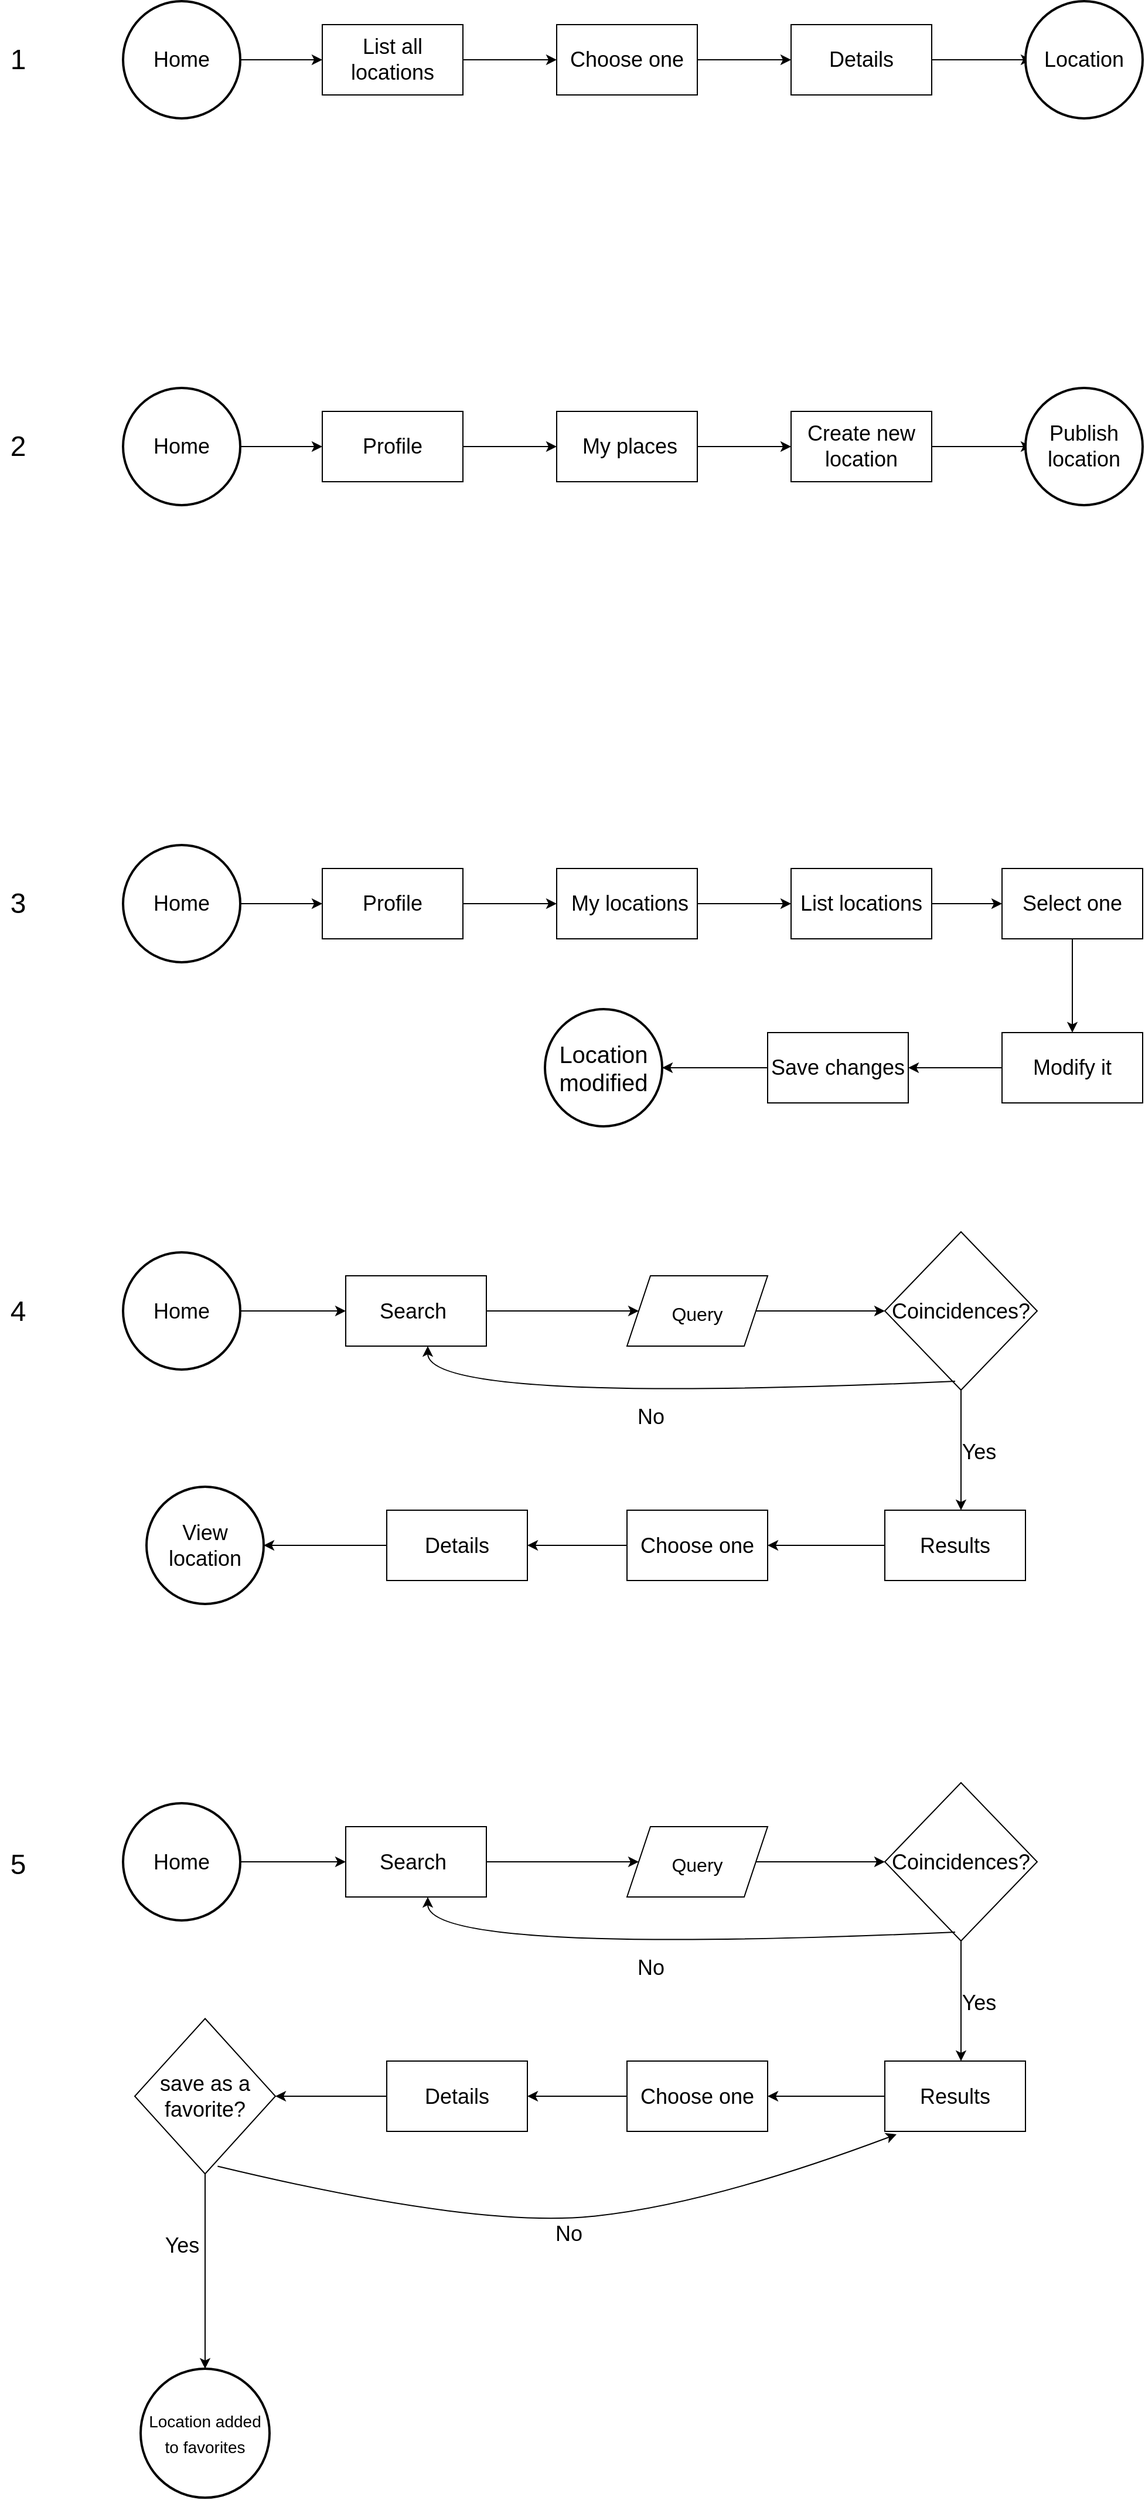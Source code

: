 <mxfile version="16.5.1" type="device"><diagram id="KfMldJs8S70ohdrLNuaW" name="Page-1"><mxGraphModel dx="1038" dy="1476" grid="1" gridSize="10" guides="1" tooltips="1" connect="1" arrows="1" fold="1" page="1" pageScale="1" pageWidth="1169" pageHeight="827" math="0" shadow="0"><root><mxCell id="2FsD_CzVl5smfBdNlb01-0"/><mxCell id="2FsD_CzVl5smfBdNlb01-1" parent="2FsD_CzVl5smfBdNlb01-0"/><mxCell id="OOmuMRKr0aHXJfvVYPsG-3" value="" style="edgeStyle=orthogonalEdgeStyle;rounded=0;orthogonalLoop=1;jettySize=auto;html=1;fontSize=24;" parent="2FsD_CzVl5smfBdNlb01-1" source="OOmuMRKr0aHXJfvVYPsG-0" target="OOmuMRKr0aHXJfvVYPsG-2" edge="1"><mxGeometry relative="1" as="geometry"/></mxCell><mxCell id="OOmuMRKr0aHXJfvVYPsG-0" value="&lt;font style=&quot;font-size: 18px&quot;&gt;Home&lt;/font&gt;" style="ellipse;whiteSpace=wrap;html=1;aspect=fixed;strokeWidth=2;" parent="2FsD_CzVl5smfBdNlb01-1" vertex="1"><mxGeometry x="130" y="427.5" width="100" height="100" as="geometry"/></mxCell><mxCell id="OOmuMRKr0aHXJfvVYPsG-52" value="" style="edgeStyle=orthogonalEdgeStyle;rounded=0;orthogonalLoop=1;jettySize=auto;html=1;fontSize=18;" parent="2FsD_CzVl5smfBdNlb01-1" source="OOmuMRKr0aHXJfvVYPsG-2" target="OOmuMRKr0aHXJfvVYPsG-44" edge="1"><mxGeometry relative="1" as="geometry"/></mxCell><mxCell id="OOmuMRKr0aHXJfvVYPsG-2" value="&lt;font style=&quot;font-size: 18px&quot;&gt;Search&amp;nbsp;&lt;/font&gt;" style="whiteSpace=wrap;html=1;" parent="2FsD_CzVl5smfBdNlb01-1" vertex="1"><mxGeometry x="320" y="447.5" width="120" height="60" as="geometry"/></mxCell><mxCell id="e_CSx1rXUJj-58QZreJ3-27" value="" style="edgeStyle=orthogonalEdgeStyle;rounded=0;orthogonalLoop=1;jettySize=auto;html=1;fontSize=18;" parent="2FsD_CzVl5smfBdNlb01-1" source="OOmuMRKr0aHXJfvVYPsG-13" edge="1"><mxGeometry relative="1" as="geometry"><mxPoint x="845" y="647.5" as="targetPoint"/></mxGeometry></mxCell><mxCell id="OOmuMRKr0aHXJfvVYPsG-13" value="Coincidences?" style="rhombus;whiteSpace=wrap;html=1;fontSize=18;" parent="2FsD_CzVl5smfBdNlb01-1" vertex="1"><mxGeometry x="780" y="410" width="130" height="135" as="geometry"/></mxCell><mxCell id="OOmuMRKr0aHXJfvVYPsG-21" value="" style="edgeStyle=orthogonalEdgeStyle;rounded=0;orthogonalLoop=1;jettySize=auto;html=1;fontSize=24;" parent="2FsD_CzVl5smfBdNlb01-1" source="OOmuMRKr0aHXJfvVYPsG-22" target="OOmuMRKr0aHXJfvVYPsG-24" edge="1"><mxGeometry relative="1" as="geometry"/></mxCell><mxCell id="OOmuMRKr0aHXJfvVYPsG-22" value="&lt;font style=&quot;font-size: 18px&quot;&gt;Home&lt;/font&gt;" style="ellipse;whiteSpace=wrap;html=1;aspect=fixed;strokeWidth=2;" parent="2FsD_CzVl5smfBdNlb01-1" vertex="1"><mxGeometry x="130" y="-640" width="100" height="100" as="geometry"/></mxCell><mxCell id="OOmuMRKr0aHXJfvVYPsG-23" value="" style="edgeStyle=orthogonalEdgeStyle;rounded=0;orthogonalLoop=1;jettySize=auto;html=1;fontSize=18;" parent="2FsD_CzVl5smfBdNlb01-1" source="OOmuMRKr0aHXJfvVYPsG-24" target="OOmuMRKr0aHXJfvVYPsG-29" edge="1"><mxGeometry relative="1" as="geometry"/></mxCell><mxCell id="OOmuMRKr0aHXJfvVYPsG-24" value="&lt;span style=&quot;font-size: 18px&quot;&gt;List all locations&lt;/span&gt;" style="whiteSpace=wrap;html=1;" parent="2FsD_CzVl5smfBdNlb01-1" vertex="1"><mxGeometry x="300" y="-620" width="120" height="60" as="geometry"/></mxCell><mxCell id="OOmuMRKr0aHXJfvVYPsG-25" value="" style="edgeStyle=orthogonalEdgeStyle;rounded=0;orthogonalLoop=1;jettySize=auto;html=1;fontSize=18;" parent="2FsD_CzVl5smfBdNlb01-1" source="OOmuMRKr0aHXJfvVYPsG-26" edge="1"><mxGeometry relative="1" as="geometry"><mxPoint x="905" y="-590" as="targetPoint"/></mxGeometry></mxCell><mxCell id="OOmuMRKr0aHXJfvVYPsG-26" value="&lt;span style=&quot;font-size: 18px&quot;&gt;Details&lt;/span&gt;" style="whiteSpace=wrap;html=1;" parent="2FsD_CzVl5smfBdNlb01-1" vertex="1"><mxGeometry x="700" y="-620" width="120" height="60" as="geometry"/></mxCell><mxCell id="OOmuMRKr0aHXJfvVYPsG-37" value="" style="edgeStyle=orthogonalEdgeStyle;rounded=0;orthogonalLoop=1;jettySize=auto;html=1;fontSize=18;" parent="2FsD_CzVl5smfBdNlb01-1" source="OOmuMRKr0aHXJfvVYPsG-29" target="OOmuMRKr0aHXJfvVYPsG-26" edge="1"><mxGeometry relative="1" as="geometry"/></mxCell><mxCell id="OOmuMRKr0aHXJfvVYPsG-29" value="&lt;font style=&quot;font-size: 18px&quot;&gt;Choose one&lt;/font&gt;" style="whiteSpace=wrap;html=1;" parent="2FsD_CzVl5smfBdNlb01-1" vertex="1"><mxGeometry x="500" y="-620" width="120" height="60" as="geometry"/></mxCell><mxCell id="OOmuMRKr0aHXJfvVYPsG-36" value="&lt;span style=&quot;font-size: 18px&quot;&gt;Location&lt;/span&gt;" style="ellipse;whiteSpace=wrap;html=1;aspect=fixed;strokeWidth=2;" parent="2FsD_CzVl5smfBdNlb01-1" vertex="1"><mxGeometry x="900" y="-640" width="100" height="100" as="geometry"/></mxCell><mxCell id="OOmuMRKr0aHXJfvVYPsG-38" value="&lt;font style=&quot;font-size: 24px&quot;&gt;1&lt;/font&gt;" style="text;html=1;align=center;verticalAlign=middle;resizable=0;points=[];autosize=1;strokeColor=none;fillColor=none;fontSize=18;" parent="2FsD_CzVl5smfBdNlb01-1" vertex="1"><mxGeometry x="25" y="-605" width="30" height="30" as="geometry"/></mxCell><mxCell id="OOmuMRKr0aHXJfvVYPsG-39" value="&lt;font style=&quot;font-size: 24px&quot;&gt;4&lt;/font&gt;" style="text;html=1;align=center;verticalAlign=middle;resizable=0;points=[];autosize=1;strokeColor=none;fillColor=none;fontSize=18;" parent="2FsD_CzVl5smfBdNlb01-1" vertex="1"><mxGeometry x="25" y="462.5" width="30" height="30" as="geometry"/></mxCell><mxCell id="e_CSx1rXUJj-58QZreJ3-19" value="" style="edgeStyle=orthogonalEdgeStyle;rounded=0;orthogonalLoop=1;jettySize=auto;html=1;fontSize=18;" parent="2FsD_CzVl5smfBdNlb01-1" source="OOmuMRKr0aHXJfvVYPsG-44" edge="1"><mxGeometry relative="1" as="geometry"><mxPoint x="780" y="477.5" as="targetPoint"/></mxGeometry></mxCell><mxCell id="OOmuMRKr0aHXJfvVYPsG-44" value="&lt;font size=&quot;3&quot;&gt;Query&lt;/font&gt;" style="shape=parallelogram;perimeter=parallelogramPerimeter;whiteSpace=wrap;html=1;fixedSize=1;fontSize=24;" parent="2FsD_CzVl5smfBdNlb01-1" vertex="1"><mxGeometry x="560" y="447.5" width="120" height="60" as="geometry"/></mxCell><mxCell id="OOmuMRKr0aHXJfvVYPsG-70" value="&lt;font style=&quot;font-size: 24px&quot;&gt;5&lt;/font&gt;" style="text;html=1;align=center;verticalAlign=middle;resizable=0;points=[];autosize=1;strokeColor=none;fillColor=none;fontSize=18;" parent="2FsD_CzVl5smfBdNlb01-1" vertex="1"><mxGeometry x="25" y="935" width="30" height="30" as="geometry"/></mxCell><mxCell id="e_CSx1rXUJj-58QZreJ3-0" value="" style="edgeStyle=orthogonalEdgeStyle;rounded=0;orthogonalLoop=1;jettySize=auto;html=1;fontSize=24;" parent="2FsD_CzVl5smfBdNlb01-1" source="e_CSx1rXUJj-58QZreJ3-1" target="e_CSx1rXUJj-58QZreJ3-3" edge="1"><mxGeometry relative="1" as="geometry"/></mxCell><mxCell id="e_CSx1rXUJj-58QZreJ3-1" value="&lt;font style=&quot;font-size: 18px&quot;&gt;Home&lt;/font&gt;" style="ellipse;whiteSpace=wrap;html=1;aspect=fixed;strokeWidth=2;" parent="2FsD_CzVl5smfBdNlb01-1" vertex="1"><mxGeometry x="130" y="-310" width="100" height="100" as="geometry"/></mxCell><mxCell id="e_CSx1rXUJj-58QZreJ3-2" value="" style="edgeStyle=orthogonalEdgeStyle;rounded=0;orthogonalLoop=1;jettySize=auto;html=1;fontSize=18;" parent="2FsD_CzVl5smfBdNlb01-1" source="e_CSx1rXUJj-58QZreJ3-3" target="e_CSx1rXUJj-58QZreJ3-7" edge="1"><mxGeometry relative="1" as="geometry"/></mxCell><mxCell id="e_CSx1rXUJj-58QZreJ3-3" value="&lt;span style=&quot;font-size: 18px&quot;&gt;Profile&lt;/span&gt;" style="whiteSpace=wrap;html=1;" parent="2FsD_CzVl5smfBdNlb01-1" vertex="1"><mxGeometry x="300" y="-290" width="120" height="60" as="geometry"/></mxCell><mxCell id="e_CSx1rXUJj-58QZreJ3-4" value="" style="edgeStyle=orthogonalEdgeStyle;rounded=0;orthogonalLoop=1;jettySize=auto;html=1;fontSize=18;" parent="2FsD_CzVl5smfBdNlb01-1" source="e_CSx1rXUJj-58QZreJ3-5" edge="1"><mxGeometry relative="1" as="geometry"><mxPoint x="905" y="-260" as="targetPoint"/></mxGeometry></mxCell><mxCell id="e_CSx1rXUJj-58QZreJ3-5" value="&lt;span style=&quot;font-size: 18px&quot;&gt;Create new location&lt;/span&gt;" style="whiteSpace=wrap;html=1;" parent="2FsD_CzVl5smfBdNlb01-1" vertex="1"><mxGeometry x="700" y="-290" width="120" height="60" as="geometry"/></mxCell><mxCell id="e_CSx1rXUJj-58QZreJ3-6" value="" style="edgeStyle=orthogonalEdgeStyle;rounded=0;orthogonalLoop=1;jettySize=auto;html=1;fontSize=18;" parent="2FsD_CzVl5smfBdNlb01-1" source="e_CSx1rXUJj-58QZreJ3-7" target="e_CSx1rXUJj-58QZreJ3-5" edge="1"><mxGeometry relative="1" as="geometry"/></mxCell><mxCell id="e_CSx1rXUJj-58QZreJ3-7" value="&lt;span style=&quot;font-size: 18px&quot;&gt;&amp;nbsp;My places&lt;/span&gt;" style="whiteSpace=wrap;html=1;" parent="2FsD_CzVl5smfBdNlb01-1" vertex="1"><mxGeometry x="500" y="-290" width="120" height="60" as="geometry"/></mxCell><mxCell id="e_CSx1rXUJj-58QZreJ3-8" value="&lt;span style=&quot;font-size: 18px&quot;&gt;Publish location&lt;/span&gt;" style="ellipse;whiteSpace=wrap;html=1;aspect=fixed;strokeWidth=2;" parent="2FsD_CzVl5smfBdNlb01-1" vertex="1"><mxGeometry x="900" y="-310" width="100" height="100" as="geometry"/></mxCell><mxCell id="e_CSx1rXUJj-58QZreJ3-9" value="&lt;font style=&quot;font-size: 24px&quot;&gt;2&lt;/font&gt;" style="text;html=1;align=center;verticalAlign=middle;resizable=0;points=[];autosize=1;strokeColor=none;fillColor=none;fontSize=18;" parent="2FsD_CzVl5smfBdNlb01-1" vertex="1"><mxGeometry x="25" y="-275" width="30" height="30" as="geometry"/></mxCell><mxCell id="e_CSx1rXUJj-58QZreJ3-13" value="" style="edgeStyle=orthogonalEdgeStyle;rounded=0;orthogonalLoop=1;jettySize=auto;html=1;fontSize=18;" parent="2FsD_CzVl5smfBdNlb01-1" source="e_CSx1rXUJj-58QZreJ3-10" target="e_CSx1rXUJj-58QZreJ3-12" edge="1"><mxGeometry relative="1" as="geometry"/></mxCell><mxCell id="e_CSx1rXUJj-58QZreJ3-10" value="Choose one" style="whiteSpace=wrap;html=1;fontSize=18;" parent="2FsD_CzVl5smfBdNlb01-1" vertex="1"><mxGeometry x="560" y="647.5" width="120" height="60" as="geometry"/></mxCell><mxCell id="e_CSx1rXUJj-58QZreJ3-17" value="" style="edgeStyle=orthogonalEdgeStyle;rounded=0;orthogonalLoop=1;jettySize=auto;html=1;fontSize=18;" parent="2FsD_CzVl5smfBdNlb01-1" source="e_CSx1rXUJj-58QZreJ3-12" target="e_CSx1rXUJj-58QZreJ3-16" edge="1"><mxGeometry relative="1" as="geometry"/></mxCell><mxCell id="e_CSx1rXUJj-58QZreJ3-12" value="Details" style="whiteSpace=wrap;html=1;fontSize=18;" parent="2FsD_CzVl5smfBdNlb01-1" vertex="1"><mxGeometry x="355" y="647.5" width="120" height="60" as="geometry"/></mxCell><mxCell id="e_CSx1rXUJj-58QZreJ3-16" value="&lt;span style=&quot;font-size: 18px&quot;&gt;View location&lt;/span&gt;" style="ellipse;whiteSpace=wrap;html=1;aspect=fixed;strokeWidth=2;" parent="2FsD_CzVl5smfBdNlb01-1" vertex="1"><mxGeometry x="150" y="627.5" width="100" height="100" as="geometry"/></mxCell><mxCell id="e_CSx1rXUJj-58QZreJ3-21" value="Yes" style="text;html=1;align=center;verticalAlign=middle;resizable=0;points=[];autosize=1;strokeColor=none;fillColor=none;fontSize=18;" parent="2FsD_CzVl5smfBdNlb01-1" vertex="1"><mxGeometry x="835" y="582.5" width="50" height="30" as="geometry"/></mxCell><mxCell id="e_CSx1rXUJj-58QZreJ3-25" value="" style="curved=1;endArrow=classic;html=1;rounded=0;fontSize=18;" parent="2FsD_CzVl5smfBdNlb01-1" edge="1"><mxGeometry width="50" height="50" relative="1" as="geometry"><mxPoint x="840" y="537.5" as="sourcePoint"/><mxPoint x="390" y="507.5" as="targetPoint"/><Array as="points"><mxPoint x="390" y="557.5"/></Array></mxGeometry></mxCell><mxCell id="e_CSx1rXUJj-58QZreJ3-26" value="No" style="text;html=1;align=center;verticalAlign=middle;resizable=0;points=[];autosize=1;strokeColor=none;fillColor=none;fontSize=18;" parent="2FsD_CzVl5smfBdNlb01-1" vertex="1"><mxGeometry x="560" y="552.5" width="40" height="30" as="geometry"/></mxCell><mxCell id="e_CSx1rXUJj-58QZreJ3-29" value="" style="edgeStyle=orthogonalEdgeStyle;rounded=0;orthogonalLoop=1;jettySize=auto;html=1;fontSize=18;" parent="2FsD_CzVl5smfBdNlb01-1" source="e_CSx1rXUJj-58QZreJ3-28" target="e_CSx1rXUJj-58QZreJ3-10" edge="1"><mxGeometry relative="1" as="geometry"/></mxCell><mxCell id="e_CSx1rXUJj-58QZreJ3-28" value="Results" style="rounded=0;whiteSpace=wrap;html=1;fontSize=18;" parent="2FsD_CzVl5smfBdNlb01-1" vertex="1"><mxGeometry x="780" y="647.5" width="120" height="60" as="geometry"/></mxCell><mxCell id="e_CSx1rXUJj-58QZreJ3-30" value="" style="edgeStyle=orthogonalEdgeStyle;rounded=0;orthogonalLoop=1;jettySize=auto;html=1;fontSize=24;" parent="2FsD_CzVl5smfBdNlb01-1" source="e_CSx1rXUJj-58QZreJ3-31" target="e_CSx1rXUJj-58QZreJ3-33" edge="1"><mxGeometry relative="1" as="geometry"/></mxCell><mxCell id="e_CSx1rXUJj-58QZreJ3-31" value="&lt;font style=&quot;font-size: 18px&quot;&gt;Home&lt;/font&gt;" style="ellipse;whiteSpace=wrap;html=1;aspect=fixed;strokeWidth=2;" parent="2FsD_CzVl5smfBdNlb01-1" vertex="1"><mxGeometry x="130" y="897.5" width="100" height="100" as="geometry"/></mxCell><mxCell id="e_CSx1rXUJj-58QZreJ3-32" value="" style="edgeStyle=orthogonalEdgeStyle;rounded=0;orthogonalLoop=1;jettySize=auto;html=1;fontSize=18;" parent="2FsD_CzVl5smfBdNlb01-1" source="e_CSx1rXUJj-58QZreJ3-33" target="e_CSx1rXUJj-58QZreJ3-38" edge="1"><mxGeometry relative="1" as="geometry"/></mxCell><mxCell id="e_CSx1rXUJj-58QZreJ3-33" value="&lt;font style=&quot;font-size: 18px&quot;&gt;Search&amp;nbsp;&lt;/font&gt;" style="whiteSpace=wrap;html=1;" parent="2FsD_CzVl5smfBdNlb01-1" vertex="1"><mxGeometry x="320" y="917.5" width="120" height="60" as="geometry"/></mxCell><mxCell id="e_CSx1rXUJj-58QZreJ3-34" value="" style="edgeStyle=orthogonalEdgeStyle;rounded=0;orthogonalLoop=1;jettySize=auto;html=1;fontSize=18;" parent="2FsD_CzVl5smfBdNlb01-1" source="e_CSx1rXUJj-58QZreJ3-35" edge="1"><mxGeometry relative="1" as="geometry"><mxPoint x="845" y="1117.5" as="targetPoint"/></mxGeometry></mxCell><mxCell id="e_CSx1rXUJj-58QZreJ3-35" value="Coincidences?" style="rhombus;whiteSpace=wrap;html=1;fontSize=18;" parent="2FsD_CzVl5smfBdNlb01-1" vertex="1"><mxGeometry x="780" y="880" width="130" height="135" as="geometry"/></mxCell><mxCell id="e_CSx1rXUJj-58QZreJ3-37" value="" style="edgeStyle=orthogonalEdgeStyle;rounded=0;orthogonalLoop=1;jettySize=auto;html=1;fontSize=18;" parent="2FsD_CzVl5smfBdNlb01-1" source="e_CSx1rXUJj-58QZreJ3-38" edge="1"><mxGeometry relative="1" as="geometry"><mxPoint x="780" y="947.5" as="targetPoint"/></mxGeometry></mxCell><mxCell id="e_CSx1rXUJj-58QZreJ3-38" value="&lt;font size=&quot;3&quot;&gt;Query&lt;/font&gt;" style="shape=parallelogram;perimeter=parallelogramPerimeter;whiteSpace=wrap;html=1;fixedSize=1;fontSize=24;" parent="2FsD_CzVl5smfBdNlb01-1" vertex="1"><mxGeometry x="560" y="917.5" width="120" height="60" as="geometry"/></mxCell><mxCell id="e_CSx1rXUJj-58QZreJ3-39" value="" style="edgeStyle=orthogonalEdgeStyle;rounded=0;orthogonalLoop=1;jettySize=auto;html=1;fontSize=18;" parent="2FsD_CzVl5smfBdNlb01-1" source="e_CSx1rXUJj-58QZreJ3-40" target="e_CSx1rXUJj-58QZreJ3-42" edge="1"><mxGeometry relative="1" as="geometry"/></mxCell><mxCell id="e_CSx1rXUJj-58QZreJ3-40" value="Choose one" style="whiteSpace=wrap;html=1;fontSize=18;" parent="2FsD_CzVl5smfBdNlb01-1" vertex="1"><mxGeometry x="560" y="1117.5" width="120" height="60" as="geometry"/></mxCell><mxCell id="e_CSx1rXUJj-58QZreJ3-85" value="" style="edgeStyle=orthogonalEdgeStyle;rounded=0;orthogonalLoop=1;jettySize=auto;html=1;fontSize=18;" parent="2FsD_CzVl5smfBdNlb01-1" source="e_CSx1rXUJj-58QZreJ3-42" edge="1"><mxGeometry relative="1" as="geometry"><mxPoint x="260" y="1147.5" as="targetPoint"/></mxGeometry></mxCell><mxCell id="e_CSx1rXUJj-58QZreJ3-42" value="Details" style="whiteSpace=wrap;html=1;fontSize=18;" parent="2FsD_CzVl5smfBdNlb01-1" vertex="1"><mxGeometry x="355" y="1117.5" width="120" height="60" as="geometry"/></mxCell><mxCell id="e_CSx1rXUJj-58QZreJ3-44" value="Yes" style="text;html=1;align=center;verticalAlign=middle;resizable=0;points=[];autosize=1;strokeColor=none;fillColor=none;fontSize=18;" parent="2FsD_CzVl5smfBdNlb01-1" vertex="1"><mxGeometry x="835" y="1052.5" width="50" height="30" as="geometry"/></mxCell><mxCell id="e_CSx1rXUJj-58QZreJ3-45" value="" style="curved=1;endArrow=classic;html=1;rounded=0;fontSize=18;" parent="2FsD_CzVl5smfBdNlb01-1" edge="1"><mxGeometry width="50" height="50" relative="1" as="geometry"><mxPoint x="840" y="1007.5" as="sourcePoint"/><mxPoint x="390" y="977.5" as="targetPoint"/><Array as="points"><mxPoint x="390" y="1027.5"/></Array></mxGeometry></mxCell><mxCell id="e_CSx1rXUJj-58QZreJ3-46" value="No" style="text;html=1;align=center;verticalAlign=middle;resizable=0;points=[];autosize=1;strokeColor=none;fillColor=none;fontSize=18;" parent="2FsD_CzVl5smfBdNlb01-1" vertex="1"><mxGeometry x="560" y="1022.5" width="40" height="30" as="geometry"/></mxCell><mxCell id="e_CSx1rXUJj-58QZreJ3-47" value="" style="edgeStyle=orthogonalEdgeStyle;rounded=0;orthogonalLoop=1;jettySize=auto;html=1;fontSize=18;" parent="2FsD_CzVl5smfBdNlb01-1" source="e_CSx1rXUJj-58QZreJ3-48" target="e_CSx1rXUJj-58QZreJ3-40" edge="1"><mxGeometry relative="1" as="geometry"/></mxCell><mxCell id="e_CSx1rXUJj-58QZreJ3-48" value="Results" style="rounded=0;whiteSpace=wrap;html=1;fontSize=18;" parent="2FsD_CzVl5smfBdNlb01-1" vertex="1"><mxGeometry x="780" y="1117.5" width="120" height="60" as="geometry"/></mxCell><mxCell id="e_CSx1rXUJj-58QZreJ3-49" value="" style="edgeStyle=orthogonalEdgeStyle;rounded=0;orthogonalLoop=1;jettySize=auto;html=1;fontSize=24;" parent="2FsD_CzVl5smfBdNlb01-1" source="e_CSx1rXUJj-58QZreJ3-50" target="e_CSx1rXUJj-58QZreJ3-52" edge="1"><mxGeometry relative="1" as="geometry"/></mxCell><mxCell id="e_CSx1rXUJj-58QZreJ3-50" value="&lt;font style=&quot;font-size: 18px&quot;&gt;Home&lt;/font&gt;" style="ellipse;whiteSpace=wrap;html=1;aspect=fixed;strokeWidth=2;" parent="2FsD_CzVl5smfBdNlb01-1" vertex="1"><mxGeometry x="130" y="80" width="100" height="100" as="geometry"/></mxCell><mxCell id="e_CSx1rXUJj-58QZreJ3-51" value="" style="edgeStyle=orthogonalEdgeStyle;rounded=0;orthogonalLoop=1;jettySize=auto;html=1;fontSize=18;" parent="2FsD_CzVl5smfBdNlb01-1" source="e_CSx1rXUJj-58QZreJ3-52" target="e_CSx1rXUJj-58QZreJ3-56" edge="1"><mxGeometry relative="1" as="geometry"/></mxCell><mxCell id="e_CSx1rXUJj-58QZreJ3-52" value="&lt;span style=&quot;font-size: 18px&quot;&gt;Profile&lt;/span&gt;" style="whiteSpace=wrap;html=1;" parent="2FsD_CzVl5smfBdNlb01-1" vertex="1"><mxGeometry x="300" y="100" width="120" height="60" as="geometry"/></mxCell><mxCell id="e_CSx1rXUJj-58QZreJ3-60" value="" style="edgeStyle=orthogonalEdgeStyle;rounded=0;orthogonalLoop=1;jettySize=auto;html=1;fontSize=18;" parent="2FsD_CzVl5smfBdNlb01-1" source="e_CSx1rXUJj-58QZreJ3-54" target="e_CSx1rXUJj-58QZreJ3-59" edge="1"><mxGeometry relative="1" as="geometry"/></mxCell><mxCell id="e_CSx1rXUJj-58QZreJ3-54" value="&lt;span style=&quot;font-size: 18px&quot;&gt;List locations&lt;/span&gt;" style="whiteSpace=wrap;html=1;" parent="2FsD_CzVl5smfBdNlb01-1" vertex="1"><mxGeometry x="700" y="100" width="120" height="60" as="geometry"/></mxCell><mxCell id="e_CSx1rXUJj-58QZreJ3-55" value="" style="edgeStyle=orthogonalEdgeStyle;rounded=0;orthogonalLoop=1;jettySize=auto;html=1;fontSize=18;" parent="2FsD_CzVl5smfBdNlb01-1" source="e_CSx1rXUJj-58QZreJ3-56" target="e_CSx1rXUJj-58QZreJ3-54" edge="1"><mxGeometry relative="1" as="geometry"/></mxCell><mxCell id="e_CSx1rXUJj-58QZreJ3-56" value="&lt;span style=&quot;font-size: 18px&quot;&gt;&amp;nbsp;My locations&lt;/span&gt;" style="whiteSpace=wrap;html=1;" parent="2FsD_CzVl5smfBdNlb01-1" vertex="1"><mxGeometry x="500" y="100" width="120" height="60" as="geometry"/></mxCell><mxCell id="e_CSx1rXUJj-58QZreJ3-58" value="&lt;font style=&quot;font-size: 24px&quot;&gt;3&lt;/font&gt;" style="text;html=1;align=center;verticalAlign=middle;resizable=0;points=[];autosize=1;strokeColor=none;fillColor=none;fontSize=18;" parent="2FsD_CzVl5smfBdNlb01-1" vertex="1"><mxGeometry x="25" y="115" width="30" height="30" as="geometry"/></mxCell><mxCell id="e_CSx1rXUJj-58QZreJ3-62" value="" style="edgeStyle=orthogonalEdgeStyle;rounded=0;orthogonalLoop=1;jettySize=auto;html=1;fontSize=18;" parent="2FsD_CzVl5smfBdNlb01-1" source="e_CSx1rXUJj-58QZreJ3-59" target="e_CSx1rXUJj-58QZreJ3-61" edge="1"><mxGeometry relative="1" as="geometry"/></mxCell><mxCell id="e_CSx1rXUJj-58QZreJ3-59" value="&lt;font style=&quot;font-size: 18px&quot;&gt;Select one&lt;/font&gt;" style="whiteSpace=wrap;html=1;" parent="2FsD_CzVl5smfBdNlb01-1" vertex="1"><mxGeometry x="880" y="100" width="120" height="60" as="geometry"/></mxCell><mxCell id="e_CSx1rXUJj-58QZreJ3-64" value="" style="edgeStyle=orthogonalEdgeStyle;rounded=0;orthogonalLoop=1;jettySize=auto;html=1;fontSize=18;" parent="2FsD_CzVl5smfBdNlb01-1" source="e_CSx1rXUJj-58QZreJ3-61" target="e_CSx1rXUJj-58QZreJ3-63" edge="1"><mxGeometry relative="1" as="geometry"/></mxCell><mxCell id="e_CSx1rXUJj-58QZreJ3-61" value="&lt;font style=&quot;font-size: 18px&quot;&gt;Modify it&lt;/font&gt;" style="whiteSpace=wrap;html=1;" parent="2FsD_CzVl5smfBdNlb01-1" vertex="1"><mxGeometry x="880" y="240" width="120" height="60" as="geometry"/></mxCell><mxCell id="e_CSx1rXUJj-58QZreJ3-66" value="" style="edgeStyle=orthogonalEdgeStyle;rounded=0;orthogonalLoop=1;jettySize=auto;html=1;fontSize=18;" parent="2FsD_CzVl5smfBdNlb01-1" source="e_CSx1rXUJj-58QZreJ3-63" target="e_CSx1rXUJj-58QZreJ3-65" edge="1"><mxGeometry relative="1" as="geometry"/></mxCell><mxCell id="e_CSx1rXUJj-58QZreJ3-63" value="&lt;font style=&quot;font-size: 18px&quot;&gt;Save changes&lt;/font&gt;" style="whiteSpace=wrap;html=1;" parent="2FsD_CzVl5smfBdNlb01-1" vertex="1"><mxGeometry x="680" y="240" width="120" height="60" as="geometry"/></mxCell><mxCell id="e_CSx1rXUJj-58QZreJ3-65" value="&lt;span style=&quot;font-family: , &amp;#34;blinkmacsystemfont&amp;#34; , &amp;#34;segoe ui&amp;#34; , &amp;#34;roboto&amp;#34; , &amp;#34;helvetica&amp;#34; , &amp;#34;arial&amp;#34; , sans-serif ; font-size: 20px ; text-align: left ; background-color: rgb(255 , 255 , 255)&quot;&gt;Location modified&lt;/span&gt;" style="ellipse;whiteSpace=wrap;html=1;aspect=fixed;strokeWidth=2;" parent="2FsD_CzVl5smfBdNlb01-1" vertex="1"><mxGeometry x="490" y="220" width="100" height="100" as="geometry"/></mxCell><mxCell id="e_CSx1rXUJj-58QZreJ3-89" value="" style="edgeStyle=orthogonalEdgeStyle;rounded=0;orthogonalLoop=1;jettySize=auto;html=1;fontSize=18;entryX=0.5;entryY=0;entryDx=0;entryDy=0;" parent="2FsD_CzVl5smfBdNlb01-1" source="e_CSx1rXUJj-58QZreJ3-67" target="e_CSx1rXUJj-58QZreJ3-87" edge="1"><mxGeometry relative="1" as="geometry"><mxPoint x="200" y="1330" as="targetPoint"/></mxGeometry></mxCell><mxCell id="e_CSx1rXUJj-58QZreJ3-67" value="&lt;font style=&quot;font-size: 18px&quot;&gt;save as a favorite?&lt;/font&gt;" style="rhombus;whiteSpace=wrap;html=1;" parent="2FsD_CzVl5smfBdNlb01-1" vertex="1"><mxGeometry x="140" y="1081.25" width="120" height="132.5" as="geometry"/></mxCell><mxCell id="e_CSx1rXUJj-58QZreJ3-78" value="No" style="text;html=1;align=center;verticalAlign=middle;resizable=0;points=[];autosize=1;strokeColor=none;fillColor=none;fontSize=18;" parent="2FsD_CzVl5smfBdNlb01-1" vertex="1"><mxGeometry x="490" y="1250" width="40" height="30" as="geometry"/></mxCell><mxCell id="e_CSx1rXUJj-58QZreJ3-87" value="&lt;span&gt;&lt;font style=&quot;font-size: 14px&quot;&gt;Location added &lt;br&gt;to favorites&lt;/font&gt;&lt;/span&gt;" style="ellipse;whiteSpace=wrap;html=1;aspect=fixed;fontSize=18;strokeWidth=2;" parent="2FsD_CzVl5smfBdNlb01-1" vertex="1"><mxGeometry x="145" y="1380" width="110" height="110" as="geometry"/></mxCell><mxCell id="e_CSx1rXUJj-58QZreJ3-90" value="Yes" style="text;html=1;align=center;verticalAlign=middle;resizable=0;points=[];autosize=1;strokeColor=none;fillColor=none;fontSize=18;" parent="2FsD_CzVl5smfBdNlb01-1" vertex="1"><mxGeometry x="155" y="1260" width="50" height="30" as="geometry"/></mxCell><mxCell id="e_CSx1rXUJj-58QZreJ3-92" value="" style="curved=1;endArrow=classic;html=1;rounded=0;fontSize=14;exitX=0.589;exitY=0.951;exitDx=0;exitDy=0;exitPerimeter=0;" parent="2FsD_CzVl5smfBdNlb01-1" source="e_CSx1rXUJj-58QZreJ3-67" edge="1"><mxGeometry width="50" height="50" relative="1" as="geometry"><mxPoint x="450" y="1210" as="sourcePoint"/><mxPoint x="790" y="1180" as="targetPoint"/><Array as="points"><mxPoint x="430" y="1260"/><mxPoint x="630" y="1240"/></Array></mxGeometry></mxCell></root></mxGraphModel></diagram></mxfile>